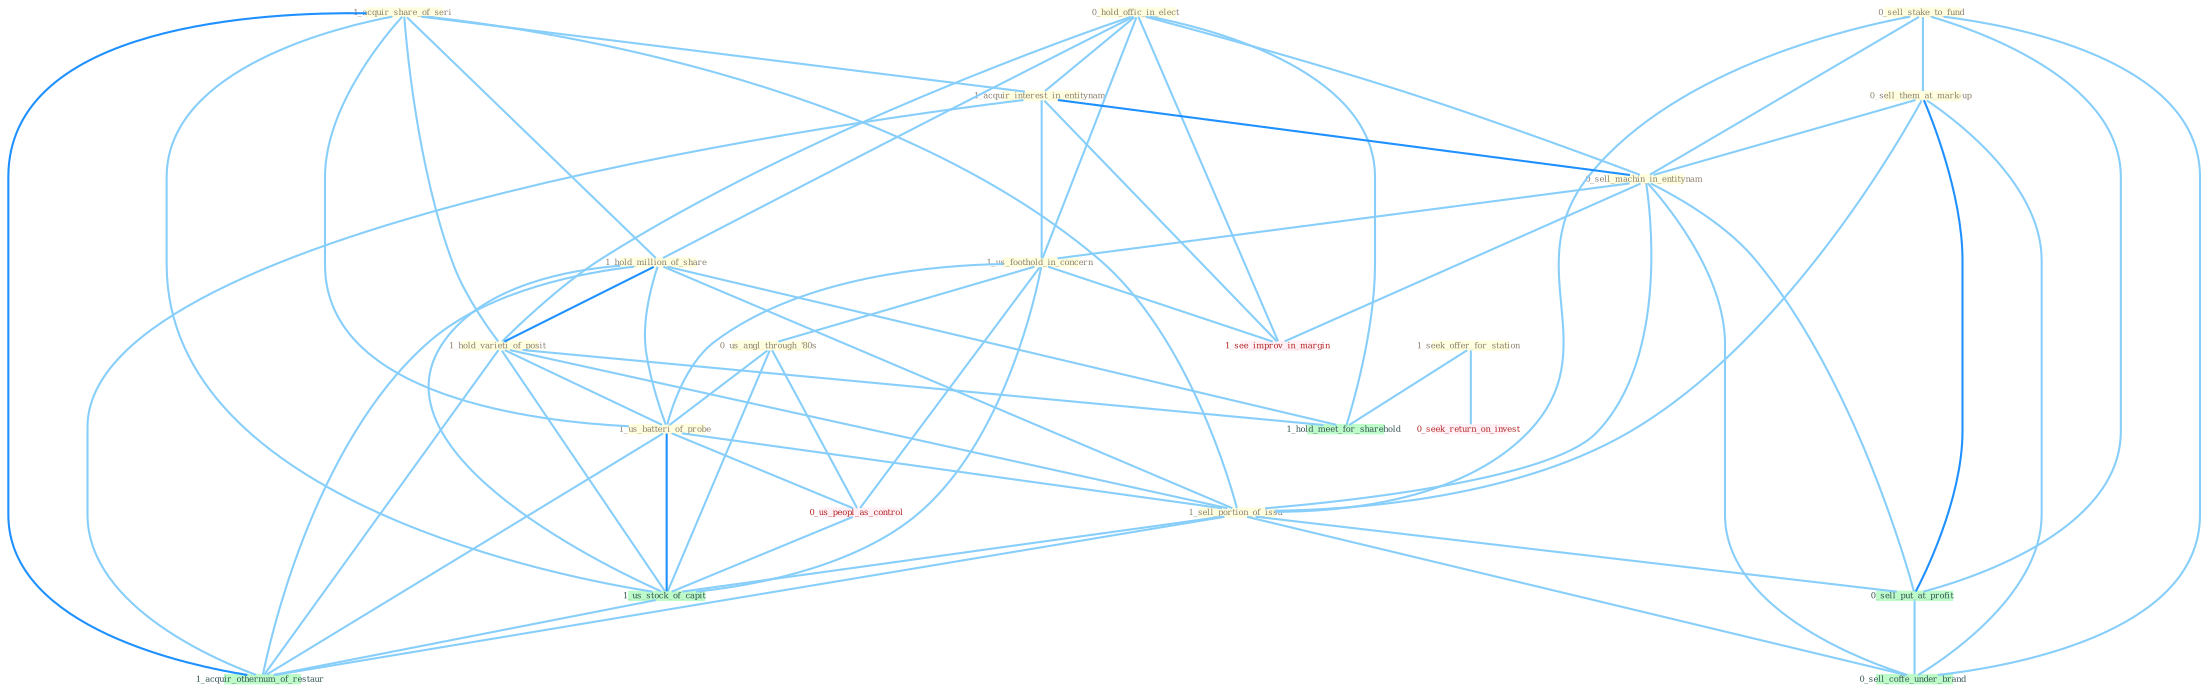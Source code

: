 Graph G{ 
    node
    [shape=polygon,style=filled,width=.5,height=.06,color="#BDFCC9",fixedsize=true,fontsize=4,
    fontcolor="#2f4f4f"];
    {node
    [color="#ffffe0", fontcolor="#8b7d6b"] "1_acquir_share_of_seri " "0_hold_offic_in_elect " "1_hold_million_of_share " "1_hold_varieti_of_posit " "0_sell_stake_to_fund " "1_acquir_interest_in_entitynam " "0_sell_them_at_mark-up " "0_sell_machin_in_entitynam " "1_us_foothold_in_concern " "0_us_angl_through_'80s " "1_seek_offer_for_station " "1_us_batteri_of_probe " "1_sell_portion_of_issu "}
{node [color="#fff0f5", fontcolor="#b22222"] "0_us_peopl_as_control " "0_seek_return_on_invest " "1_see_improv_in_margin "}
edge [color="#B0E2FF"];

	"1_acquir_share_of_seri " -- "1_hold_million_of_share " [w="1", color="#87cefa" ];
	"1_acquir_share_of_seri " -- "1_hold_varieti_of_posit " [w="1", color="#87cefa" ];
	"1_acquir_share_of_seri " -- "1_acquir_interest_in_entitynam " [w="1", color="#87cefa" ];
	"1_acquir_share_of_seri " -- "1_us_batteri_of_probe " [w="1", color="#87cefa" ];
	"1_acquir_share_of_seri " -- "1_sell_portion_of_issu " [w="1", color="#87cefa" ];
	"1_acquir_share_of_seri " -- "1_us_stock_of_capit " [w="1", color="#87cefa" ];
	"1_acquir_share_of_seri " -- "1_acquir_othernum_of_restaur " [w="2", color="#1e90ff" , len=0.8];
	"0_hold_offic_in_elect " -- "1_hold_million_of_share " [w="1", color="#87cefa" ];
	"0_hold_offic_in_elect " -- "1_hold_varieti_of_posit " [w="1", color="#87cefa" ];
	"0_hold_offic_in_elect " -- "1_acquir_interest_in_entitynam " [w="1", color="#87cefa" ];
	"0_hold_offic_in_elect " -- "0_sell_machin_in_entitynam " [w="1", color="#87cefa" ];
	"0_hold_offic_in_elect " -- "1_us_foothold_in_concern " [w="1", color="#87cefa" ];
	"0_hold_offic_in_elect " -- "1_see_improv_in_margin " [w="1", color="#87cefa" ];
	"0_hold_offic_in_elect " -- "1_hold_meet_for_sharehold " [w="1", color="#87cefa" ];
	"1_hold_million_of_share " -- "1_hold_varieti_of_posit " [w="2", color="#1e90ff" , len=0.8];
	"1_hold_million_of_share " -- "1_us_batteri_of_probe " [w="1", color="#87cefa" ];
	"1_hold_million_of_share " -- "1_sell_portion_of_issu " [w="1", color="#87cefa" ];
	"1_hold_million_of_share " -- "1_us_stock_of_capit " [w="1", color="#87cefa" ];
	"1_hold_million_of_share " -- "1_hold_meet_for_sharehold " [w="1", color="#87cefa" ];
	"1_hold_million_of_share " -- "1_acquir_othernum_of_restaur " [w="1", color="#87cefa" ];
	"1_hold_varieti_of_posit " -- "1_us_batteri_of_probe " [w="1", color="#87cefa" ];
	"1_hold_varieti_of_posit " -- "1_sell_portion_of_issu " [w="1", color="#87cefa" ];
	"1_hold_varieti_of_posit " -- "1_us_stock_of_capit " [w="1", color="#87cefa" ];
	"1_hold_varieti_of_posit " -- "1_hold_meet_for_sharehold " [w="1", color="#87cefa" ];
	"1_hold_varieti_of_posit " -- "1_acquir_othernum_of_restaur " [w="1", color="#87cefa" ];
	"0_sell_stake_to_fund " -- "0_sell_them_at_mark-up " [w="1", color="#87cefa" ];
	"0_sell_stake_to_fund " -- "0_sell_machin_in_entitynam " [w="1", color="#87cefa" ];
	"0_sell_stake_to_fund " -- "1_sell_portion_of_issu " [w="1", color="#87cefa" ];
	"0_sell_stake_to_fund " -- "0_sell_put_at_profit " [w="1", color="#87cefa" ];
	"0_sell_stake_to_fund " -- "0_sell_coffe_under_brand " [w="1", color="#87cefa" ];
	"1_acquir_interest_in_entitynam " -- "0_sell_machin_in_entitynam " [w="2", color="#1e90ff" , len=0.8];
	"1_acquir_interest_in_entitynam " -- "1_us_foothold_in_concern " [w="1", color="#87cefa" ];
	"1_acquir_interest_in_entitynam " -- "1_see_improv_in_margin " [w="1", color="#87cefa" ];
	"1_acquir_interest_in_entitynam " -- "1_acquir_othernum_of_restaur " [w="1", color="#87cefa" ];
	"0_sell_them_at_mark-up " -- "0_sell_machin_in_entitynam " [w="1", color="#87cefa" ];
	"0_sell_them_at_mark-up " -- "1_sell_portion_of_issu " [w="1", color="#87cefa" ];
	"0_sell_them_at_mark-up " -- "0_sell_put_at_profit " [w="2", color="#1e90ff" , len=0.8];
	"0_sell_them_at_mark-up " -- "0_sell_coffe_under_brand " [w="1", color="#87cefa" ];
	"0_sell_machin_in_entitynam " -- "1_us_foothold_in_concern " [w="1", color="#87cefa" ];
	"0_sell_machin_in_entitynam " -- "1_sell_portion_of_issu " [w="1", color="#87cefa" ];
	"0_sell_machin_in_entitynam " -- "0_sell_put_at_profit " [w="1", color="#87cefa" ];
	"0_sell_machin_in_entitynam " -- "1_see_improv_in_margin " [w="1", color="#87cefa" ];
	"0_sell_machin_in_entitynam " -- "0_sell_coffe_under_brand " [w="1", color="#87cefa" ];
	"1_us_foothold_in_concern " -- "0_us_angl_through_'80s " [w="1", color="#87cefa" ];
	"1_us_foothold_in_concern " -- "1_us_batteri_of_probe " [w="1", color="#87cefa" ];
	"1_us_foothold_in_concern " -- "0_us_peopl_as_control " [w="1", color="#87cefa" ];
	"1_us_foothold_in_concern " -- "1_us_stock_of_capit " [w="1", color="#87cefa" ];
	"1_us_foothold_in_concern " -- "1_see_improv_in_margin " [w="1", color="#87cefa" ];
	"0_us_angl_through_'80s " -- "1_us_batteri_of_probe " [w="1", color="#87cefa" ];
	"0_us_angl_through_'80s " -- "0_us_peopl_as_control " [w="1", color="#87cefa" ];
	"0_us_angl_through_'80s " -- "1_us_stock_of_capit " [w="1", color="#87cefa" ];
	"1_seek_offer_for_station " -- "0_seek_return_on_invest " [w="1", color="#87cefa" ];
	"1_seek_offer_for_station " -- "1_hold_meet_for_sharehold " [w="1", color="#87cefa" ];
	"1_us_batteri_of_probe " -- "1_sell_portion_of_issu " [w="1", color="#87cefa" ];
	"1_us_batteri_of_probe " -- "0_us_peopl_as_control " [w="1", color="#87cefa" ];
	"1_us_batteri_of_probe " -- "1_us_stock_of_capit " [w="2", color="#1e90ff" , len=0.8];
	"1_us_batteri_of_probe " -- "1_acquir_othernum_of_restaur " [w="1", color="#87cefa" ];
	"1_sell_portion_of_issu " -- "0_sell_put_at_profit " [w="1", color="#87cefa" ];
	"1_sell_portion_of_issu " -- "1_us_stock_of_capit " [w="1", color="#87cefa" ];
	"1_sell_portion_of_issu " -- "0_sell_coffe_under_brand " [w="1", color="#87cefa" ];
	"1_sell_portion_of_issu " -- "1_acquir_othernum_of_restaur " [w="1", color="#87cefa" ];
	"0_us_peopl_as_control " -- "1_us_stock_of_capit " [w="1", color="#87cefa" ];
	"0_sell_put_at_profit " -- "0_sell_coffe_under_brand " [w="1", color="#87cefa" ];
	"1_us_stock_of_capit " -- "1_acquir_othernum_of_restaur " [w="1", color="#87cefa" ];
}